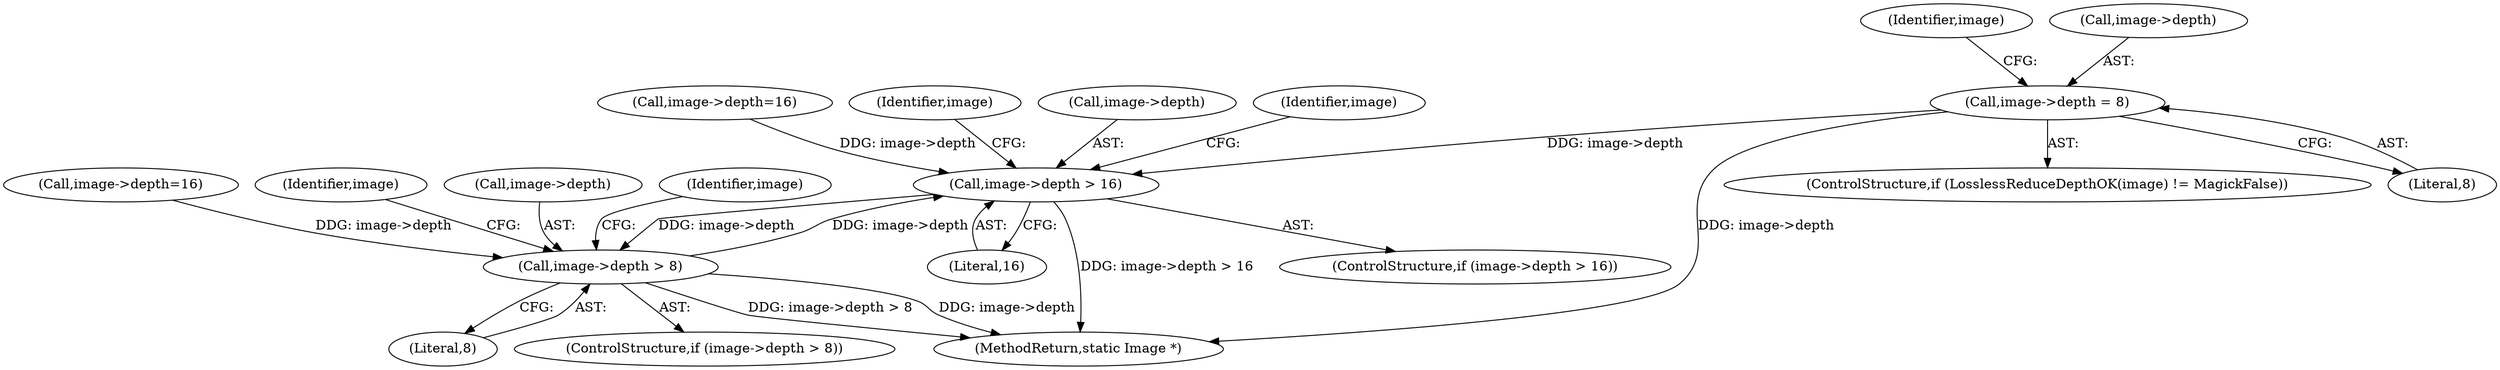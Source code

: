 digraph "0_ImageMagick_22e0310345499ffe906c604428f2a3a668942b05@pointer" {
"1006639" [label="(Call,image->depth = 8)"];
"1006612" [label="(Call,image->depth > 16)"];
"1006623" [label="(Call,image->depth > 8)"];
"1006634" [label="(ControlStructure,if (LosslessReduceDepthOK(image) != MagickFalse))"];
"1006645" [label="(Identifier,image)"];
"1006617" [label="(Call,image->depth=16)"];
"1006622" [label="(ControlStructure,if (image->depth > 8))"];
"1006637" [label="(Identifier,image)"];
"1006640" [label="(Call,image->depth)"];
"1006623" [label="(Call,image->depth > 8)"];
"1006643" [label="(Literal,8)"];
"1006629" [label="(Call,image->depth=16)"];
"1007383" [label="(MethodReturn,static Image *)"];
"1006619" [label="(Identifier,image)"];
"1006613" [label="(Call,image->depth)"];
"1006612" [label="(Call,image->depth > 16)"];
"1006627" [label="(Literal,8)"];
"1006611" [label="(ControlStructure,if (image->depth > 16))"];
"1006625" [label="(Identifier,image)"];
"1006616" [label="(Literal,16)"];
"1006624" [label="(Call,image->depth)"];
"1006631" [label="(Identifier,image)"];
"1006639" [label="(Call,image->depth = 8)"];
"1006639" -> "1006634"  [label="AST: "];
"1006639" -> "1006643"  [label="CFG: "];
"1006640" -> "1006639"  [label="AST: "];
"1006643" -> "1006639"  [label="AST: "];
"1006645" -> "1006639"  [label="CFG: "];
"1006639" -> "1007383"  [label="DDG: image->depth"];
"1006639" -> "1006612"  [label="DDG: image->depth"];
"1006612" -> "1006611"  [label="AST: "];
"1006612" -> "1006616"  [label="CFG: "];
"1006613" -> "1006612"  [label="AST: "];
"1006616" -> "1006612"  [label="AST: "];
"1006619" -> "1006612"  [label="CFG: "];
"1006625" -> "1006612"  [label="CFG: "];
"1006612" -> "1007383"  [label="DDG: image->depth > 16"];
"1006623" -> "1006612"  [label="DDG: image->depth"];
"1006629" -> "1006612"  [label="DDG: image->depth"];
"1006612" -> "1006623"  [label="DDG: image->depth"];
"1006623" -> "1006622"  [label="AST: "];
"1006623" -> "1006627"  [label="CFG: "];
"1006624" -> "1006623"  [label="AST: "];
"1006627" -> "1006623"  [label="AST: "];
"1006631" -> "1006623"  [label="CFG: "];
"1006637" -> "1006623"  [label="CFG: "];
"1006623" -> "1007383"  [label="DDG: image->depth"];
"1006623" -> "1007383"  [label="DDG: image->depth > 8"];
"1006617" -> "1006623"  [label="DDG: image->depth"];
}
